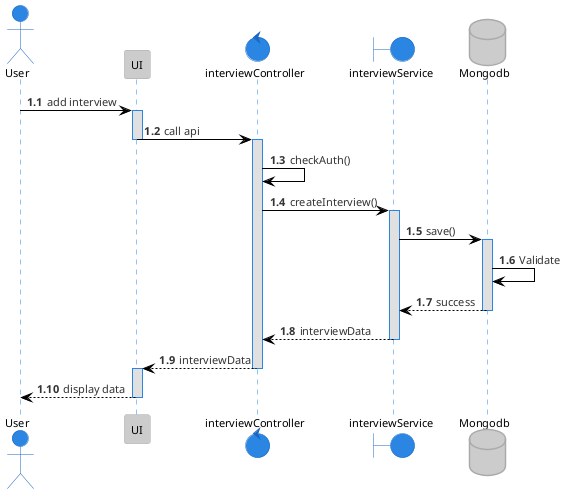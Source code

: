 @startuml add Interview 
!theme reddress-lightblue

autonumber 1.1
actor User
participant UI
control  interviewController
boundary interviewService
database Mongodb


User -> UI: add interview
activate UI
UI -> interviewController: call api
deactivate UI
activate interviewController
interviewController -> interviewController: checkAuth()
interviewController -> interviewService: createInterview()
activate interviewService
interviewService -> Mongodb: save()
activate Mongodb
Mongodb -> Mongodb: Validate
Mongodb --> interviewService: success
deactivate Mongodb
interviewService --> interviewController: interviewData
deactivate interviewService
interviewController --> UI: interviewData
deactivate interviewController
activate UI
UI --> User: display data
deactivate UI

@enduml
